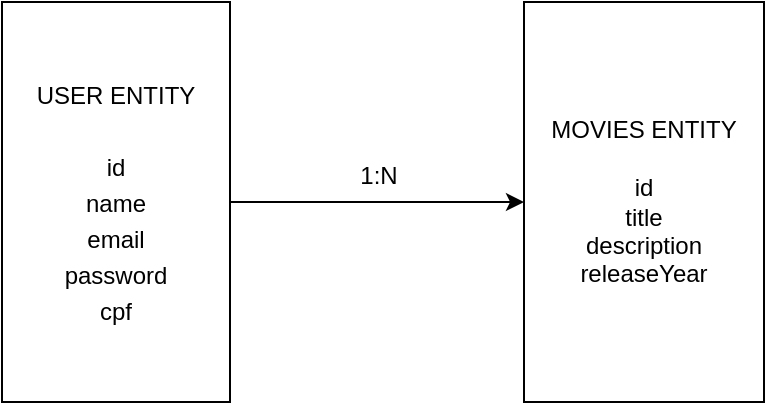 <mxfile>
    <diagram id="EDxq3SYH4aW6iHuROYLB" name="Página-1">
        <mxGraphModel dx="736" dy="566" grid="0" gridSize="10" guides="1" tooltips="1" connect="1" arrows="1" fold="1" page="1" pageScale="1" pageWidth="827" pageHeight="1169" math="0" shadow="0">
            <root>
                <mxCell id="0"/>
                <mxCell id="1" parent="0"/>
                <mxCell id="4" style="edgeStyle=none;html=1;entryX=0;entryY=0.5;entryDx=0;entryDy=0;" edge="1" parent="1" source="2" target="3">
                    <mxGeometry relative="1" as="geometry"/>
                </mxCell>
                <mxCell id="2" value="&lt;p style=&quot;line-height: 0.5&quot;&gt;USER ENTITY&lt;/p&gt;&lt;p style=&quot;line-height: 0.5&quot;&gt;&lt;br&gt;&lt;/p&gt;&lt;p style=&quot;line-height: 0.5&quot;&gt;id&lt;/p&gt;&lt;p style=&quot;line-height: 0.5&quot;&gt;name&lt;/p&gt;&lt;p style=&quot;line-height: 0.5&quot;&gt;email&lt;/p&gt;&lt;p style=&quot;line-height: 0.5&quot;&gt;password&lt;/p&gt;&lt;p style=&quot;line-height: 0.5&quot;&gt;cpf&lt;/p&gt;" style="rounded=0;whiteSpace=wrap;html=1;align=center;" vertex="1" parent="1">
                    <mxGeometry x="47" y="133" width="114" height="200" as="geometry"/>
                </mxCell>
                <mxCell id="3" value="MOVIES ENTITY&lt;br&gt;&lt;br&gt;id&lt;br&gt;title&lt;br&gt;description&lt;br&gt;releaseYear" style="whiteSpace=wrap;html=1;" vertex="1" parent="1">
                    <mxGeometry x="308" y="133" width="120" height="200" as="geometry"/>
                </mxCell>
                <mxCell id="5" value="1:N" style="text;html=1;align=center;verticalAlign=middle;resizable=0;points=[];autosize=1;strokeColor=none;fillColor=none;" vertex="1" parent="1">
                    <mxGeometry x="220" y="211" width="29" height="18" as="geometry"/>
                </mxCell>
            </root>
        </mxGraphModel>
    </diagram>
</mxfile>